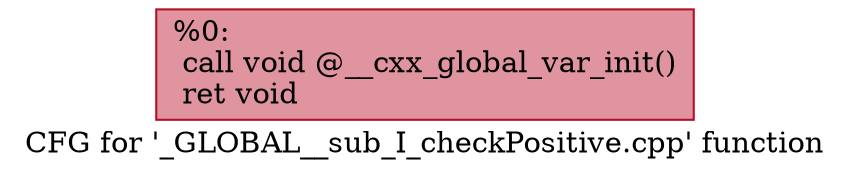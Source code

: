 digraph "CFG for '_GLOBAL__sub_I_checkPositive.cpp' function" {
	label="CFG for '_GLOBAL__sub_I_checkPositive.cpp' function";

	Node0x19599b10c10 [shape=record,color="#b70d28ff", style=filled, fillcolor="#b70d2870",label="{%0:\l  call void @__cxx_global_var_init()\l  ret void\l}"];
}
